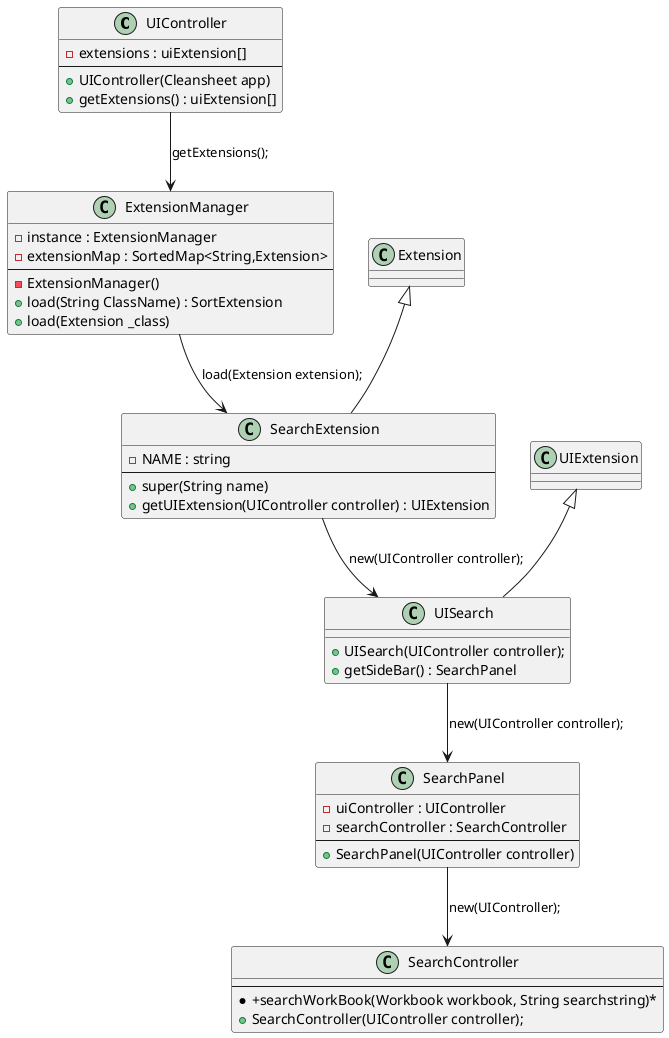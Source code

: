 @startuml doc-files/search_class_diagram.png

class UIController {
	-extensions : uiExtension[]
	--
	+UIController(Cleansheet app)
	+getExtensions() : uiExtension[]
}

class ExtensionManager {
	-instance : ExtensionManager
	-extensionMap : SortedMap<String,Extension>
	--
	-ExtensionManager()
	+load(String ClassName) : SortExtension
	+load(Extension _class)
}

class Extension{
}

class SearchExtension{
	-NAME : string
	--
	+super(String name)
	+getUIExtension(UIController controller) : UIExtension
}

class UIExtension{
}

class UISearch{
	+UISearch(UIController controller);
	+getSideBar() : SearchPanel
}

class SearchPanel{
	-uiController : UIController
	-searchController : SearchController
	--
	+SearchPanel(UIController controller)
}

class SearchController{
	--
	*+searchWorkBook(Workbook workbook, String searchstring)*
	+SearchController(UIController controller);
}

Extension <|-- SearchExtension
UIExtension <|-- UISearch
UIController --> ExtensionManager : getExtensions();
ExtensionManager --> SearchExtension : load(Extension extension);
SearchExtension --> UISearch : new(UIController controller);
UISearch --> SearchPanel : new(UIController controller);
SearchPanel --> SearchController : new(UIController);

@enduml